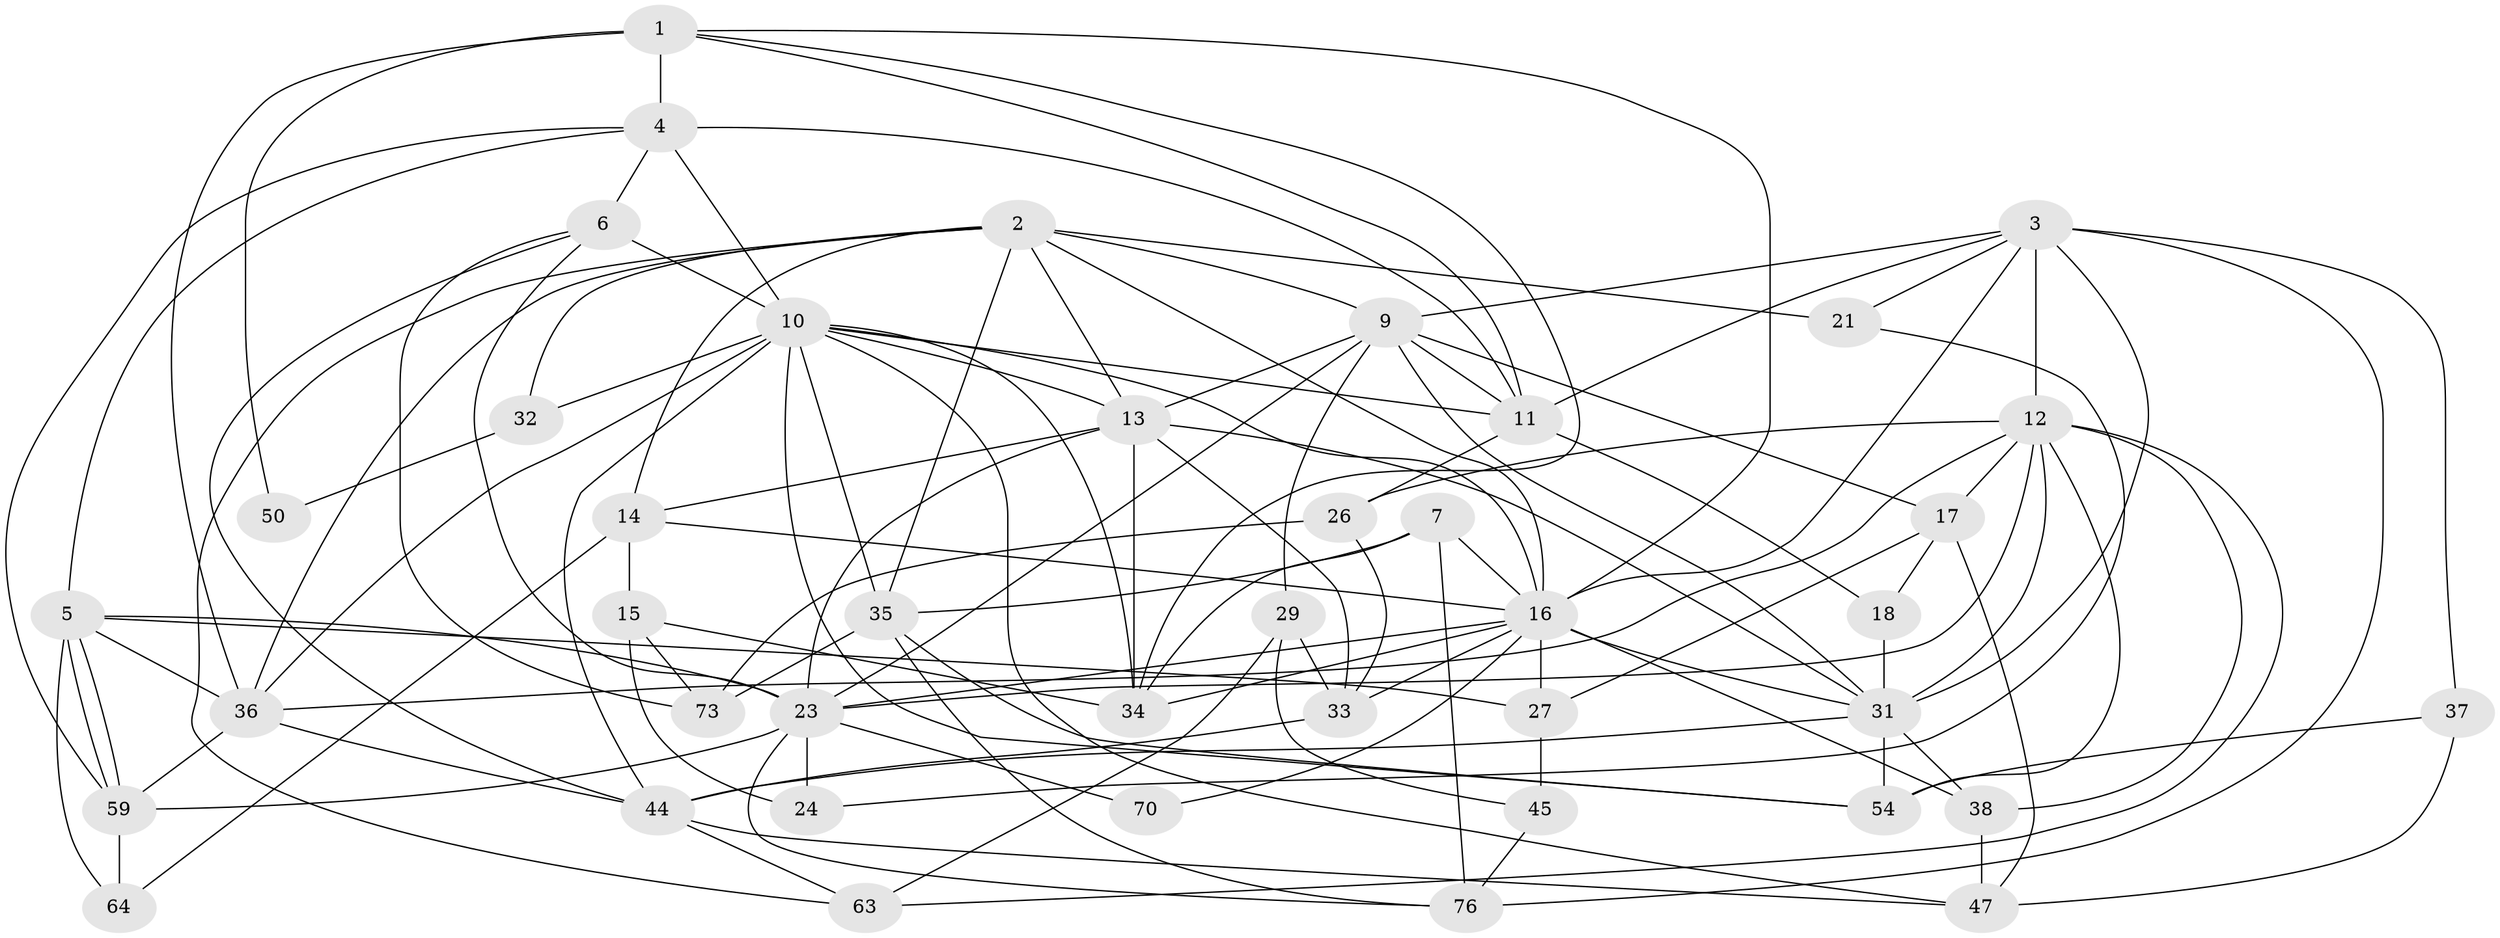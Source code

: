 // original degree distribution, {7: 0.047058823529411764, 6: 0.047058823529411764, 4: 0.3058823529411765, 3: 0.29411764705882354, 8: 0.011764705882352941, 5: 0.2, 2: 0.09411764705882353}
// Generated by graph-tools (version 1.1) at 2025/15/03/09/25 04:15:01]
// undirected, 42 vertices, 118 edges
graph export_dot {
graph [start="1"]
  node [color=gray90,style=filled];
  1;
  2 [super="+42"];
  3 [super="+30"];
  4 [super="+46"];
  5 [super="+8"];
  6 [super="+77"];
  7 [super="+62"];
  9 [super="+19+65"];
  10 [super="+20+41"];
  11 [super="+60"];
  12 [super="+22+84"];
  13 [super="+25"];
  14 [super="+71"];
  15;
  16 [super="+28+40"];
  17 [super="+51"];
  18;
  21 [super="+78"];
  23 [super="+66"];
  24;
  26 [super="+48"];
  27;
  29;
  31 [super="+56+52"];
  32;
  33;
  34 [super="+55+69"];
  35 [super="+74"];
  36 [super="+72"];
  37;
  38;
  44 [super="+83"];
  45;
  47;
  50;
  54 [super="+81"];
  59 [super="+80"];
  63;
  64;
  70;
  73 [super="+85"];
  76;
  1 -- 34;
  1 -- 36;
  1 -- 4 [weight=2];
  1 -- 50;
  1 -- 16;
  1 -- 11;
  2 -- 14;
  2 -- 32;
  2 -- 9;
  2 -- 36;
  2 -- 16 [weight=2];
  2 -- 35;
  2 -- 21;
  2 -- 63;
  2 -- 13;
  3 -- 9;
  3 -- 11;
  3 -- 76;
  3 -- 21;
  3 -- 31 [weight=2];
  3 -- 12 [weight=2];
  3 -- 16;
  3 -- 37;
  4 -- 5;
  4 -- 11;
  4 -- 59;
  4 -- 6;
  4 -- 10;
  5 -- 59;
  5 -- 59;
  5 -- 64;
  5 -- 36;
  5 -- 27;
  5 -- 23;
  6 -- 23;
  6 -- 73;
  6 -- 44;
  6 -- 10 [weight=2];
  7 -- 35;
  7 -- 34;
  7 -- 16;
  7 -- 76;
  9 -- 23;
  9 -- 11;
  9 -- 29;
  9 -- 13;
  9 -- 31;
  9 -- 17;
  10 -- 32;
  10 -- 44;
  10 -- 34 [weight=2];
  10 -- 11;
  10 -- 36;
  10 -- 47;
  10 -- 54;
  10 -- 35;
  10 -- 16;
  10 -- 13;
  11 -- 26;
  11 -- 18;
  12 -- 17;
  12 -- 23;
  12 -- 54;
  12 -- 38;
  12 -- 26;
  12 -- 63;
  12 -- 31;
  12 -- 36;
  13 -- 33;
  13 -- 31;
  13 -- 34;
  13 -- 23;
  13 -- 14;
  14 -- 15;
  14 -- 16;
  14 -- 64;
  15 -- 24;
  15 -- 73;
  15 -- 34;
  16 -- 31;
  16 -- 38;
  16 -- 70;
  16 -- 23;
  16 -- 33;
  16 -- 27;
  16 -- 34;
  17 -- 47;
  17 -- 18;
  17 -- 27;
  18 -- 31;
  21 -- 24;
  23 -- 70;
  23 -- 24;
  23 -- 59;
  23 -- 76;
  26 -- 33;
  26 -- 73;
  27 -- 45;
  29 -- 33;
  29 -- 63;
  29 -- 45;
  31 -- 44;
  31 -- 38;
  31 -- 54;
  32 -- 50;
  33 -- 44;
  35 -- 73;
  35 -- 54;
  35 -- 76;
  36 -- 44;
  36 -- 59;
  37 -- 54 [weight=2];
  37 -- 47;
  38 -- 47;
  44 -- 47;
  44 -- 63;
  45 -- 76;
  59 -- 64;
}
